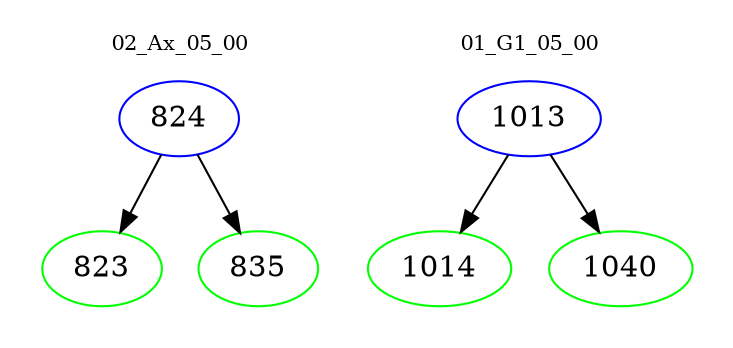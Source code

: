 digraph{
subgraph cluster_0 {
color = white
label = "02_Ax_05_00";
fontsize=10;
T0_824 [label="824", color="blue"]
T0_824 -> T0_823 [color="black"]
T0_823 [label="823", color="green"]
T0_824 -> T0_835 [color="black"]
T0_835 [label="835", color="green"]
}
subgraph cluster_1 {
color = white
label = "01_G1_05_00";
fontsize=10;
T1_1013 [label="1013", color="blue"]
T1_1013 -> T1_1014 [color="black"]
T1_1014 [label="1014", color="green"]
T1_1013 -> T1_1040 [color="black"]
T1_1040 [label="1040", color="green"]
}
}
